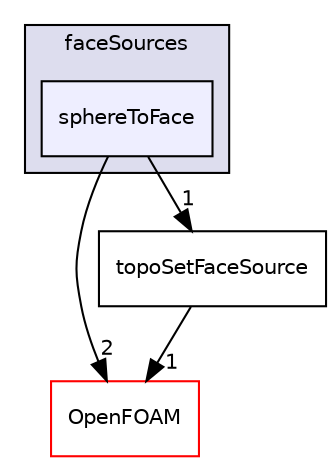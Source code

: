 digraph "src/meshTools/sets/faceSources/sphereToFace" {
  bgcolor=transparent;
  compound=true
  node [ fontsize="10", fontname="Helvetica"];
  edge [ labelfontsize="10", labelfontname="Helvetica"];
  subgraph clusterdir_ca21e004451e80f3d57c68df6e02dd61 {
    graph [ bgcolor="#ddddee", pencolor="black", label="faceSources" fontname="Helvetica", fontsize="10", URL="dir_ca21e004451e80f3d57c68df6e02dd61.html"]
  dir_9f4a46fb57c0decfe20ee22bb43b5856 [shape=box, label="sphereToFace", style="filled", fillcolor="#eeeeff", pencolor="black", URL="dir_9f4a46fb57c0decfe20ee22bb43b5856.html"];
  }
  dir_c5473ff19b20e6ec4dfe5c310b3778a8 [shape=box label="OpenFOAM" color="red" URL="dir_c5473ff19b20e6ec4dfe5c310b3778a8.html"];
  dir_ae8f43ec8eebd5a3dd10513e500cf0dd [shape=box label="topoSetFaceSource" URL="dir_ae8f43ec8eebd5a3dd10513e500cf0dd.html"];
  dir_9f4a46fb57c0decfe20ee22bb43b5856->dir_c5473ff19b20e6ec4dfe5c310b3778a8 [headlabel="2", labeldistance=1.5 headhref="dir_002091_002151.html"];
  dir_9f4a46fb57c0decfe20ee22bb43b5856->dir_ae8f43ec8eebd5a3dd10513e500cf0dd [headlabel="1", labeldistance=1.5 headhref="dir_002091_002092.html"];
  dir_ae8f43ec8eebd5a3dd10513e500cf0dd->dir_c5473ff19b20e6ec4dfe5c310b3778a8 [headlabel="1", labeldistance=1.5 headhref="dir_002092_002151.html"];
}
